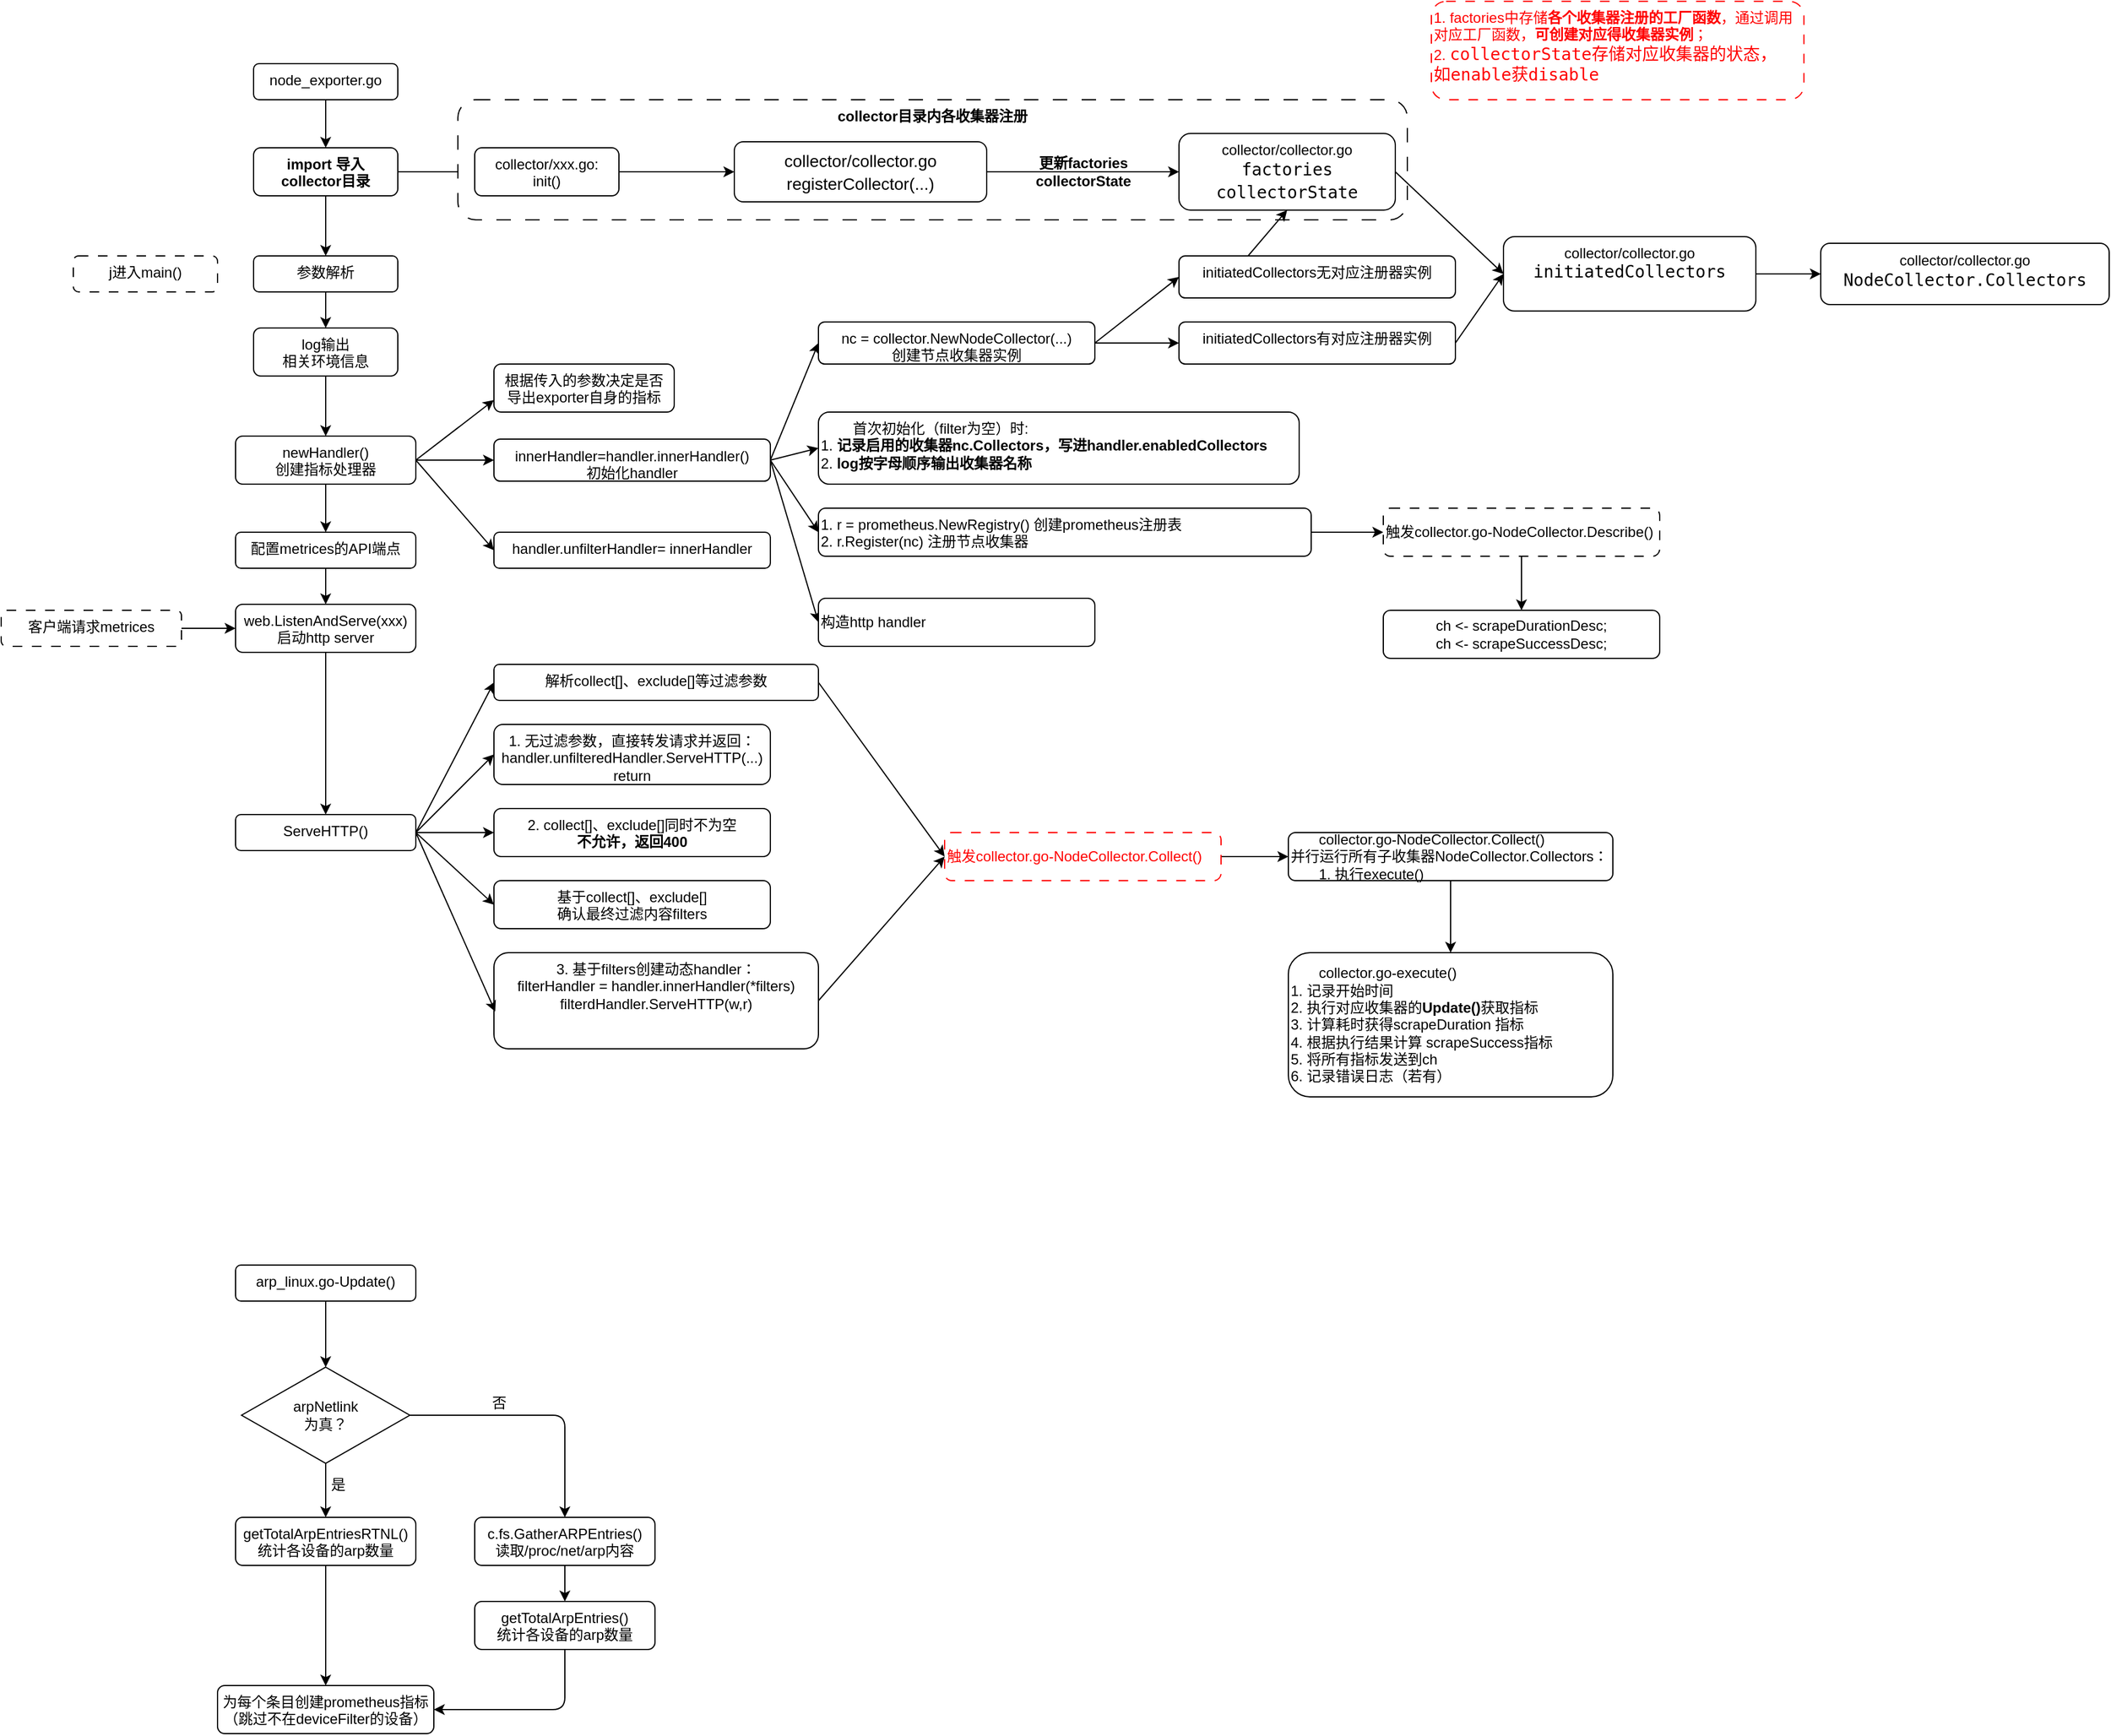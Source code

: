 <mxfile version="28.1.1">
  <diagram name="第 1 页" id="-Inj5p2uARNX9tiPIpZW">
    <mxGraphModel dx="2422" dy="2068" grid="1" gridSize="10" guides="1" tooltips="1" connect="1" arrows="1" fold="1" page="1" pageScale="1" pageWidth="827" pageHeight="1169" math="0" shadow="0">
      <root>
        <mxCell id="0" />
        <mxCell id="1" parent="0" />
        <mxCell id="4" style="edgeStyle=none;html=1;exitX=0.5;exitY=1;exitDx=0;exitDy=0;verticalAlign=top;fontColor=#000000;labelBackgroundColor=none;" parent="1" source="2" target="3" edge="1">
          <mxGeometry relative="1" as="geometry" />
        </mxCell>
        <mxCell id="2" value="node_exporter.go" style="rounded=1;whiteSpace=wrap;html=1;verticalAlign=top;fontColor=#000000;labelBackgroundColor=none;" parent="1" vertex="1">
          <mxGeometry x="110" y="-500" width="120" height="30" as="geometry" />
        </mxCell>
        <mxCell id="8" style="edgeStyle=none;html=1;exitX=1;exitY=0.5;exitDx=0;exitDy=0;entryX=0;entryY=0.5;entryDx=0;entryDy=0;fontColor=#000000;labelBackgroundColor=none;" parent="1" source="3" target="6" edge="1">
          <mxGeometry relative="1" as="geometry" />
        </mxCell>
        <mxCell id="11" style="edgeStyle=none;html=1;exitX=0.5;exitY=1;exitDx=0;exitDy=0;fontColor=#000000;labelBackgroundColor=none;" parent="1" source="3" target="10" edge="1">
          <mxGeometry relative="1" as="geometry" />
        </mxCell>
        <mxCell id="3" value="&lt;b&gt;import 导入&lt;/b&gt;&lt;div&gt;&lt;b&gt;collector目录&lt;/b&gt;&lt;/div&gt;" style="rounded=1;whiteSpace=wrap;html=1;verticalAlign=top;fontColor=#000000;labelBackgroundColor=none;" parent="1" vertex="1">
          <mxGeometry x="110" y="-430" width="120" height="40" as="geometry" />
        </mxCell>
        <mxCell id="5" value="&lt;b&gt;collector目录内各收集器注册&lt;/b&gt;" style="rounded=1;whiteSpace=wrap;html=1;dashed=1;dashPattern=12 12;verticalAlign=top;fontColor=#000000;labelBackgroundColor=none;" parent="1" vertex="1">
          <mxGeometry x="280" y="-470" width="790" height="100" as="geometry" />
        </mxCell>
        <mxCell id="9" style="edgeStyle=none;html=1;exitX=1;exitY=0.5;exitDx=0;exitDy=0;entryX=0;entryY=0.5;entryDx=0;entryDy=0;fontColor=#000000;labelBackgroundColor=none;" parent="1" source="6" target="7" edge="1">
          <mxGeometry relative="1" as="geometry" />
        </mxCell>
        <mxCell id="6" value="&lt;font&gt;collector/xxx.go:&lt;/font&gt;&lt;div&gt;&lt;font&gt;init()&lt;/font&gt;&lt;/div&gt;" style="rounded=1;whiteSpace=wrap;html=1;verticalAlign=top;fontColor=#000000;labelBackgroundColor=none;" parent="1" vertex="1">
          <mxGeometry x="294" y="-430" width="120" height="40" as="geometry" />
        </mxCell>
        <mxCell id="46" style="edgeStyle=none;html=1;exitX=1;exitY=0.5;exitDx=0;exitDy=0;entryX=0;entryY=0.5;entryDx=0;entryDy=0;fontColor=#000000;labelBackgroundColor=none;" parent="1" source="7" target="45" edge="1">
          <mxGeometry relative="1" as="geometry" />
        </mxCell>
        <mxCell id="7" value="&lt;div style=&quot;font-size: 14px; line-height: 19px; white-space: pre;&quot;&gt;&lt;font style=&quot;&quot;&gt;collector/collector.go&lt;/font&gt;&lt;/div&gt;&lt;div style=&quot;font-size: 14px; line-height: 19px; white-space: pre;&quot;&gt;&lt;font style=&quot;&quot;&gt;registerCollector(...)&lt;/font&gt;&lt;/div&gt;" style="rounded=1;whiteSpace=wrap;html=1;verticalAlign=top;fontColor=#000000;labelBackgroundColor=none;" parent="1" vertex="1">
          <mxGeometry x="510" y="-435" width="210" height="50" as="geometry" />
        </mxCell>
        <mxCell id="14" style="edgeStyle=none;html=1;exitX=0.5;exitY=1;exitDx=0;exitDy=0;entryX=0.5;entryY=0;entryDx=0;entryDy=0;fontColor=#000000;labelBackgroundColor=none;" parent="1" source="10" target="13" edge="1">
          <mxGeometry relative="1" as="geometry" />
        </mxCell>
        <mxCell id="10" value="参数解析" style="rounded=1;whiteSpace=wrap;html=1;verticalAlign=top;fontColor=#000000;labelBackgroundColor=none;" parent="1" vertex="1">
          <mxGeometry x="110" y="-340" width="120" height="30" as="geometry" />
        </mxCell>
        <mxCell id="12" value="j进入main()" style="rounded=1;whiteSpace=wrap;html=1;verticalAlign=top;dashed=1;dashPattern=8 8;fontColor=#000000;labelBackgroundColor=none;" parent="1" vertex="1">
          <mxGeometry x="-40" y="-340" width="120" height="30" as="geometry" />
        </mxCell>
        <mxCell id="25" style="edgeStyle=none;html=1;exitX=0.5;exitY=1;exitDx=0;exitDy=0;entryX=0.5;entryY=0;entryDx=0;entryDy=0;fontColor=#000000;labelBackgroundColor=none;" parent="1" source="13" target="17" edge="1">
          <mxGeometry relative="1" as="geometry" />
        </mxCell>
        <mxCell id="13" value="log输出&lt;div&gt;相关环境信息&lt;/div&gt;" style="rounded=1;whiteSpace=wrap;html=1;verticalAlign=top;fontColor=#000000;labelBackgroundColor=none;" parent="1" vertex="1">
          <mxGeometry x="110" y="-280" width="120" height="40" as="geometry" />
        </mxCell>
        <mxCell id="24" style="edgeStyle=none;html=1;exitX=0.5;exitY=1;exitDx=0;exitDy=0;entryX=0.5;entryY=0;entryDx=0;entryDy=0;fontColor=#000000;labelBackgroundColor=none;" parent="1" source="16" target="23" edge="1">
          <mxGeometry relative="1" as="geometry" />
        </mxCell>
        <mxCell id="16" value="配置metrices的API端点" style="rounded=1;whiteSpace=wrap;html=1;verticalAlign=top;fontColor=#000000;labelBackgroundColor=none;" parent="1" vertex="1">
          <mxGeometry x="95" y="-110" width="150" height="30" as="geometry" />
        </mxCell>
        <mxCell id="22" style="edgeStyle=none;html=1;exitX=0.5;exitY=1;exitDx=0;exitDy=0;fontColor=#000000;labelBackgroundColor=none;" parent="1" source="17" target="16" edge="1">
          <mxGeometry relative="1" as="geometry" />
        </mxCell>
        <mxCell id="27" style="edgeStyle=none;html=1;exitX=1;exitY=0.5;exitDx=0;exitDy=0;entryX=0;entryY=0.75;entryDx=0;entryDy=0;fontColor=#000000;labelBackgroundColor=none;" parent="1" source="17" target="18" edge="1">
          <mxGeometry relative="1" as="geometry" />
        </mxCell>
        <mxCell id="28" style="edgeStyle=none;html=1;exitX=1;exitY=0.5;exitDx=0;exitDy=0;entryX=0;entryY=0.5;entryDx=0;entryDy=0;fontColor=#000000;labelBackgroundColor=none;" parent="1" source="17" target="21" edge="1">
          <mxGeometry relative="1" as="geometry" />
        </mxCell>
        <mxCell id="29" style="edgeStyle=none;html=1;exitX=1;exitY=0.5;exitDx=0;exitDy=0;entryX=0;entryY=0.5;entryDx=0;entryDy=0;fontColor=#000000;labelBackgroundColor=none;" parent="1" source="17" target="20" edge="1">
          <mxGeometry relative="1" as="geometry" />
        </mxCell>
        <mxCell id="17" value="newHandler()&lt;div&gt;创建指标处理器&lt;/div&gt;" style="rounded=1;whiteSpace=wrap;html=1;verticalAlign=top;fontColor=#000000;labelBackgroundColor=none;" parent="1" vertex="1">
          <mxGeometry x="95" y="-190" width="150" height="40" as="geometry" />
        </mxCell>
        <mxCell id="18" value="根据传入的参数决定是否&lt;div&gt;导出exporter自身的指标&lt;/div&gt;" style="rounded=1;whiteSpace=wrap;html=1;verticalAlign=top;fontColor=#000000;labelBackgroundColor=none;" parent="1" vertex="1">
          <mxGeometry x="310" y="-250" width="150" height="40" as="geometry" />
        </mxCell>
        <mxCell id="20" value="handler.unfilterHandler= innerHandler" style="rounded=1;whiteSpace=wrap;html=1;verticalAlign=top;fontColor=#000000;labelBackgroundColor=none;" parent="1" vertex="1">
          <mxGeometry x="310" y="-110" width="230" height="30" as="geometry" />
        </mxCell>
        <mxCell id="39" style="edgeStyle=none;html=1;exitX=1;exitY=0.5;exitDx=0;exitDy=0;entryX=0;entryY=0.5;entryDx=0;entryDy=0;fontColor=#000000;labelBackgroundColor=none;" parent="1" source="21" target="35" edge="1">
          <mxGeometry relative="1" as="geometry" />
        </mxCell>
        <mxCell id="40" style="edgeStyle=none;html=1;exitX=1;exitY=0.5;exitDx=0;exitDy=0;entryX=0;entryY=0.5;entryDx=0;entryDy=0;fontColor=#000000;labelBackgroundColor=none;" parent="1" source="21" target="36" edge="1">
          <mxGeometry relative="1" as="geometry" />
        </mxCell>
        <mxCell id="41" style="edgeStyle=none;html=1;exitX=1;exitY=0.5;exitDx=0;exitDy=0;entryX=0;entryY=0.5;entryDx=0;entryDy=0;fontColor=#000000;labelBackgroundColor=none;" parent="1" source="21" target="37" edge="1">
          <mxGeometry relative="1" as="geometry" />
        </mxCell>
        <mxCell id="42" style="edgeStyle=none;html=1;exitX=1;exitY=0.5;exitDx=0;exitDy=0;entryX=0;entryY=0.5;entryDx=0;entryDy=0;fontColor=#000000;labelBackgroundColor=none;" parent="1" source="21" target="38" edge="1">
          <mxGeometry relative="1" as="geometry" />
        </mxCell>
        <mxCell id="21" value="innerHandler=handler.innerHandler()&lt;div&gt;初始化handler&lt;/div&gt;" style="rounded=1;whiteSpace=wrap;html=1;verticalAlign=top;fontColor=#000000;labelBackgroundColor=none;" parent="1" vertex="1">
          <mxGeometry x="310" y="-187.5" width="230" height="35" as="geometry" />
        </mxCell>
        <mxCell id="32" style="edgeStyle=none;html=1;exitX=0.5;exitY=1;exitDx=0;exitDy=0;entryX=0.5;entryY=0;entryDx=0;entryDy=0;fontColor=#000000;labelBackgroundColor=none;" parent="1" source="23" target="31" edge="1">
          <mxGeometry relative="1" as="geometry" />
        </mxCell>
        <mxCell id="23" value="web.ListenAndServe(xxx)&lt;div&gt;启动http server&lt;/div&gt;" style="rounded=1;whiteSpace=wrap;html=1;verticalAlign=top;fontColor=#000000;labelBackgroundColor=none;" parent="1" vertex="1">
          <mxGeometry x="95" y="-50" width="150" height="40" as="geometry" />
        </mxCell>
        <mxCell id="34" style="edgeStyle=none;html=1;exitX=1;exitY=0.5;exitDx=0;exitDy=0;entryX=0;entryY=0.5;entryDx=0;entryDy=0;fontColor=#000000;labelBackgroundColor=none;" parent="1" source="30" target="23" edge="1">
          <mxGeometry relative="1" as="geometry">
            <mxPoint x="90" y="-25" as="targetPoint" />
          </mxGeometry>
        </mxCell>
        <mxCell id="30" value="客户端请求metrices" style="rounded=1;whiteSpace=wrap;html=1;verticalAlign=top;strokeColor=default;dashed=1;dashPattern=8 8;fontColor=#000000;labelBackgroundColor=none;" parent="1" vertex="1">
          <mxGeometry x="-100" y="-45" width="150" height="30" as="geometry" />
        </mxCell>
        <mxCell id="61" style="edgeStyle=none;html=1;exitX=1;exitY=0.5;exitDx=0;exitDy=0;entryX=0;entryY=0.5;entryDx=0;entryDy=0;fontColor=#000000;labelBackgroundColor=none;" parent="1" source="31" target="58" edge="1">
          <mxGeometry relative="1" as="geometry" />
        </mxCell>
        <mxCell id="62" style="edgeStyle=none;html=1;exitX=1;exitY=0.5;exitDx=0;exitDy=0;entryX=0;entryY=0.5;entryDx=0;entryDy=0;fontColor=#000000;labelBackgroundColor=none;" parent="1" source="31" target="59" edge="1">
          <mxGeometry relative="1" as="geometry" />
        </mxCell>
        <mxCell id="63" style="edgeStyle=none;html=1;exitX=1;exitY=0.5;exitDx=0;exitDy=0;entryX=0;entryY=0.5;entryDx=0;entryDy=0;fontColor=#000000;labelBackgroundColor=none;" parent="1" source="31" target="60" edge="1">
          <mxGeometry relative="1" as="geometry" />
        </mxCell>
        <mxCell id="66" style="edgeStyle=none;html=1;exitX=1;exitY=0.5;exitDx=0;exitDy=0;entryX=0;entryY=0.5;entryDx=0;entryDy=0;fontColor=#000000;labelBackgroundColor=none;" parent="1" source="31" target="64" edge="1">
          <mxGeometry relative="1" as="geometry" />
        </mxCell>
        <mxCell id="31" value="ServeHTTP()" style="rounded=1;whiteSpace=wrap;html=1;verticalAlign=top;fontColor=#000000;labelBackgroundColor=none;" parent="1" vertex="1">
          <mxGeometry x="95" y="125" width="150" height="30" as="geometry" />
        </mxCell>
        <mxCell id="54" style="edgeStyle=none;html=1;exitX=1;exitY=0.5;exitDx=0;exitDy=0;entryX=0;entryY=0.5;entryDx=0;entryDy=0;fontColor=#000000;labelBackgroundColor=none;" parent="1" source="35" target="49" edge="1">
          <mxGeometry relative="1" as="geometry" />
        </mxCell>
        <mxCell id="55" style="edgeStyle=none;html=1;exitX=1;exitY=0.5;exitDx=0;exitDy=0;entryX=0;entryY=0.5;entryDx=0;entryDy=0;fontColor=#000000;labelBackgroundColor=none;" parent="1" source="35" target="53" edge="1">
          <mxGeometry relative="1" as="geometry" />
        </mxCell>
        <mxCell id="35" value="nc = collector.NewNodeCollector(...)&lt;div&gt;创建节点收集器实例&lt;/div&gt;" style="rounded=1;whiteSpace=wrap;html=1;verticalAlign=top;fontColor=#000000;labelBackgroundColor=none;" parent="1" vertex="1">
          <mxGeometry x="580" y="-285" width="230" height="35" as="geometry" />
        </mxCell>
        <mxCell id="36" value="&amp;nbsp; &amp;nbsp; &amp;nbsp; &amp;nbsp; 首次初始化（filter为空）时:&lt;div&gt;1. &lt;b&gt;记录启用的收集器nc.Collectors，写进handler.enabledCollectors&lt;/b&gt;&lt;/div&gt;&lt;div&gt;2. &lt;b&gt;log按字母顺序输出收集器名称&lt;/b&gt;&lt;/div&gt;" style="rounded=1;whiteSpace=wrap;html=1;verticalAlign=top;align=left;fontColor=#000000;labelBackgroundColor=none;" parent="1" vertex="1">
          <mxGeometry x="580" y="-210" width="400" height="60" as="geometry" />
        </mxCell>
        <mxCell id="44" style="edgeStyle=none;html=1;exitX=1;exitY=0.5;exitDx=0;exitDy=0;entryX=0;entryY=0.5;entryDx=0;entryDy=0;fontColor=#000000;labelBackgroundColor=none;" parent="1" source="37" target="43" edge="1">
          <mxGeometry relative="1" as="geometry" />
        </mxCell>
        <mxCell id="37" value="1. r = prometheus.NewRegistry() 创建prometheus注册表&lt;div&gt;2. r.Register(nc) 注册节点收集器&lt;/div&gt;" style="rounded=1;whiteSpace=wrap;html=1;verticalAlign=top;align=left;fontColor=#000000;labelBackgroundColor=none;" parent="1" vertex="1">
          <mxGeometry x="580" y="-130" width="410" height="40" as="geometry" />
        </mxCell>
        <mxCell id="38" value="构造http handler" style="rounded=1;whiteSpace=wrap;html=1;verticalAlign=middle;align=left;fontColor=#000000;labelBackgroundColor=none;" parent="1" vertex="1">
          <mxGeometry x="580" y="-55" width="230" height="40" as="geometry" />
        </mxCell>
        <mxCell id="79" style="edgeStyle=none;html=1;exitX=0.5;exitY=1;exitDx=0;exitDy=0;entryX=0.5;entryY=0;entryDx=0;entryDy=0;fontColor=#000000;labelBackgroundColor=none;" parent="1" source="43" target="78" edge="1">
          <mxGeometry relative="1" as="geometry" />
        </mxCell>
        <mxCell id="43" value="&lt;font style=&quot;&quot;&gt;触发collector.go-NodeCollector.Describe()&lt;/font&gt;" style="rounded=1;whiteSpace=wrap;html=1;verticalAlign=middle;align=left;dashed=1;dashPattern=8 8;fontColor=#000000;labelBackgroundColor=none;" parent="1" vertex="1">
          <mxGeometry x="1050" y="-130" width="230" height="40" as="geometry" />
        </mxCell>
        <mxCell id="57" style="edgeStyle=none;html=1;exitX=1;exitY=0.5;exitDx=0;exitDy=0;entryX=0;entryY=0.5;entryDx=0;entryDy=0;fontColor=#000000;labelBackgroundColor=none;" parent="1" source="45" target="48" edge="1">
          <mxGeometry relative="1" as="geometry" />
        </mxCell>
        <mxCell id="45" value="&lt;div&gt;&lt;span style=&quot;&quot;&gt;&lt;font&gt;collector/collector.go&lt;/font&gt;&lt;/span&gt;&lt;/div&gt;&lt;div&gt;&lt;div style=&quot;font-family: &amp;quot;Droid Sans Mono&amp;quot;, &amp;quot;monospace&amp;quot;, monospace; font-size: 14px; line-height: 19px; white-space: pre;&quot;&gt;&lt;span style=&quot;&quot;&gt;&lt;font&gt;factories&lt;/font&gt;&lt;/span&gt;&lt;/div&gt;&lt;/div&gt;&lt;div style=&quot;font-family: &amp;quot;Droid Sans Mono&amp;quot;, &amp;quot;monospace&amp;quot;, monospace; font-size: 14px; line-height: 19px; white-space: pre;&quot;&gt;&lt;span&gt;&lt;font&gt;&lt;div style=&quot;line-height: 19px;&quot;&gt;&lt;span style=&quot;&quot;&gt;&lt;font&gt;collectorState&lt;/font&gt;&lt;/span&gt;&lt;/div&gt;&lt;/font&gt;&lt;/span&gt;&lt;/div&gt;" style="rounded=1;whiteSpace=wrap;html=1;verticalAlign=top;fillColor=none;strokeColor=default;fontColor=#000000;labelBackgroundColor=none;" parent="1" vertex="1">
          <mxGeometry x="880" y="-441.87" width="180" height="63.75" as="geometry" />
        </mxCell>
        <mxCell id="47" value="&lt;b&gt;更新factories&lt;/b&gt;&lt;div&gt;&lt;b&gt;collectorState&lt;/b&gt;&lt;/div&gt;" style="text;html=1;align=center;verticalAlign=middle;resizable=0;points=[];autosize=1;strokeColor=none;fillColor=none;fontColor=#000000;labelBackgroundColor=none;" parent="1" vertex="1">
          <mxGeometry x="750" y="-430" width="100" height="40" as="geometry" />
        </mxCell>
        <mxCell id="52" style="edgeStyle=none;html=1;exitX=1;exitY=0.5;exitDx=0;exitDy=0;entryX=0;entryY=0.5;entryDx=0;entryDy=0;fontColor=#000000;labelBackgroundColor=none;" parent="1" source="48" target="50" edge="1">
          <mxGeometry relative="1" as="geometry" />
        </mxCell>
        <mxCell id="48" value="&lt;div style=&quot;&quot;&gt;&lt;span style=&quot;&quot;&gt;&lt;font&gt;collector/collector.go&lt;/font&gt;&lt;/span&gt;&lt;/div&gt;&lt;div style=&quot;&quot;&gt;&lt;span style=&quot;font-family: &amp;quot;Droid Sans Mono&amp;quot;, &amp;quot;monospace&amp;quot;, monospace; font-size: 14px; white-space: pre;&quot;&gt;initiatedCollectors&lt;/span&gt;&lt;/div&gt;" style="rounded=1;whiteSpace=wrap;html=1;verticalAlign=top;fillColor=none;strokeColor=default;fontColor=#000000;labelBackgroundColor=none;align=center;" parent="1" vertex="1">
          <mxGeometry x="1150" y="-355.94" width="210" height="61.87" as="geometry" />
        </mxCell>
        <mxCell id="51" style="edgeStyle=none;html=1;exitX=1;exitY=0.5;exitDx=0;exitDy=0;entryX=0;entryY=0.5;entryDx=0;entryDy=0;fontColor=#000000;labelBackgroundColor=none;" parent="1" source="49" target="48" edge="1">
          <mxGeometry relative="1" as="geometry">
            <mxPoint x="1147" y="-325" as="targetPoint" />
          </mxGeometry>
        </mxCell>
        <mxCell id="49" value="initiatedCollectors有对应注册器实例" style="rounded=1;whiteSpace=wrap;html=1;verticalAlign=top;fontColor=#000000;labelBackgroundColor=none;" parent="1" vertex="1">
          <mxGeometry x="880" y="-285" width="230" height="35" as="geometry" />
        </mxCell>
        <mxCell id="50" value="&lt;div style=&quot;&quot;&gt;&lt;span style=&quot;&quot;&gt;&lt;font&gt;collector/collector.go&lt;/font&gt;&lt;/span&gt;&lt;/div&gt;&lt;div style=&quot;font-family: &amp;quot;Droid Sans Mono&amp;quot;, &amp;quot;monospace&amp;quot;, monospace; font-size: 14px; line-height: 19px; white-space: pre;&quot;&gt;&lt;span&gt;&lt;font&gt;&lt;div style=&quot;line-height: 19px;&quot;&gt;&lt;span style=&quot;&quot;&gt;&lt;font style=&quot;&quot;&gt;&lt;div style=&quot;line-height: 19px;&quot;&gt;&lt;span style=&quot;&quot;&gt;NodeCollector.Collectors&lt;/span&gt;&lt;/div&gt;&lt;/font&gt;&lt;/span&gt;&lt;/div&gt;&lt;/font&gt;&lt;/span&gt;&lt;/div&gt;" style="rounded=1;whiteSpace=wrap;html=1;verticalAlign=top;fillColor=none;strokeColor=default;fontColor=#000000;labelBackgroundColor=none;align=center;" parent="1" vertex="1">
          <mxGeometry x="1414" y="-350.46" width="240" height="50.93" as="geometry" />
        </mxCell>
        <mxCell id="53" value="initiatedCollectors无对应注册器实例" style="rounded=1;whiteSpace=wrap;html=1;verticalAlign=top;fontColor=#000000;labelBackgroundColor=none;" parent="1" vertex="1">
          <mxGeometry x="880" y="-340" width="230" height="35" as="geometry" />
        </mxCell>
        <mxCell id="56" style="edgeStyle=none;html=1;exitX=0.25;exitY=0;exitDx=0;exitDy=0;entryX=0.5;entryY=1;entryDx=0;entryDy=0;fontColor=#000000;labelBackgroundColor=none;" parent="1" source="53" target="45" edge="1">
          <mxGeometry relative="1" as="geometry" />
        </mxCell>
        <mxCell id="69" style="edgeStyle=none;html=1;exitX=1;exitY=0.5;exitDx=0;exitDy=0;entryX=0;entryY=0.5;entryDx=0;entryDy=0;fontColor=#000000;labelBackgroundColor=none;" parent="1" source="58" target="68" edge="1">
          <mxGeometry relative="1" as="geometry" />
        </mxCell>
        <mxCell id="58" value="解析collect[]、exclude[]等过滤参数" style="rounded=1;whiteSpace=wrap;html=1;verticalAlign=top;fontColor=#000000;labelBackgroundColor=none;" parent="1" vertex="1">
          <mxGeometry x="310" width="270" height="30" as="geometry" />
        </mxCell>
        <mxCell id="59" value="1. 无过滤参数，直接转发请求并返回：&lt;div&gt;handler.unfilteredHandler.ServeHTTP(...)&lt;/div&gt;&lt;div&gt;return&lt;/div&gt;" style="rounded=1;whiteSpace=wrap;html=1;verticalAlign=top;fontColor=#000000;labelBackgroundColor=none;" parent="1" vertex="1">
          <mxGeometry x="310" y="50" width="230" height="50" as="geometry" />
        </mxCell>
        <mxCell id="60" value="&lt;span&gt;&lt;font&gt;2. collect[]、exclude[]同时不为空&lt;/font&gt;&lt;/span&gt;&lt;div&gt;&lt;span style=&quot;&quot;&gt;&lt;b style=&quot;&quot;&gt;&lt;font&gt;不允许，返回400&lt;/font&gt;&lt;/b&gt;&lt;/span&gt;&lt;/div&gt;" style="rounded=1;whiteSpace=wrap;html=1;verticalAlign=top;fontColor=#000000;labelBackgroundColor=none;" parent="1" vertex="1">
          <mxGeometry x="310" y="120" width="230" height="40" as="geometry" />
        </mxCell>
        <mxCell id="64" value="基于collect[]、exclude[]&lt;div&gt;确认最终过滤内容filters&lt;/div&gt;" style="rounded=1;whiteSpace=wrap;html=1;verticalAlign=top;fontColor=#000000;labelBackgroundColor=none;" parent="1" vertex="1">
          <mxGeometry x="310" y="180" width="230" height="40" as="geometry" />
        </mxCell>
        <mxCell id="70" style="edgeStyle=none;html=1;exitX=1;exitY=0.5;exitDx=0;exitDy=0;entryX=0;entryY=0.5;entryDx=0;entryDy=0;fontColor=#000000;labelBackgroundColor=none;" parent="1" source="65" target="68" edge="1">
          <mxGeometry relative="1" as="geometry" />
        </mxCell>
        <mxCell id="65" value="3. 基于filters创建动态handler：&lt;div&gt;filterHandler = handler.innerHandler(*filters)&lt;/div&gt;&lt;div&gt;filterdHandler.ServeHTTP(w,r)&lt;/div&gt;" style="rounded=1;whiteSpace=wrap;html=1;verticalAlign=top;fontColor=#000000;labelBackgroundColor=none;" parent="1" vertex="1">
          <mxGeometry x="310" y="240" width="270" height="80" as="geometry" />
        </mxCell>
        <mxCell id="67" style="edgeStyle=none;html=1;exitX=1;exitY=0.5;exitDx=0;exitDy=0;entryX=0.004;entryY=0.613;entryDx=0;entryDy=0;entryPerimeter=0;fontColor=#000000;labelBackgroundColor=none;" parent="1" source="31" target="65" edge="1">
          <mxGeometry relative="1" as="geometry" />
        </mxCell>
        <mxCell id="76" style="edgeStyle=none;html=1;exitX=1;exitY=0.5;exitDx=0;exitDy=0;entryX=0;entryY=0.5;entryDx=0;entryDy=0;fontColor=#000000;labelBackgroundColor=none;" parent="1" source="68" target="71" edge="1">
          <mxGeometry relative="1" as="geometry" />
        </mxCell>
        <mxCell id="68" value="&lt;font style=&quot;--darkreader-inline-color: var(--darkreader-text-ff0000, #ff1a1a);&quot; data-darkreader-inline-color=&quot;&quot;&gt;触发collector.go-NodeCollector.Collect()&lt;/font&gt;" style="rounded=1;whiteSpace=wrap;html=1;verticalAlign=middle;align=left;dashed=1;dashPattern=8 8;fontColor=#FF0000;labelBackgroundColor=none;strokeColor=#FF0000;" parent="1" vertex="1">
          <mxGeometry x="685" y="140" width="230" height="40" as="geometry" />
        </mxCell>
        <mxCell id="77" style="edgeStyle=none;html=1;exitX=0.5;exitY=1;exitDx=0;exitDy=0;fontColor=#000000;labelBackgroundColor=none;" parent="1" source="71" target="75" edge="1">
          <mxGeometry relative="1" as="geometry" />
        </mxCell>
        <mxCell id="71" value="&lt;font style=&quot;&quot;&gt;&amp;nbsp; &amp;nbsp; &amp;nbsp; &amp;nbsp;collector.go-NodeCollector.Collect()&lt;/font&gt;&lt;div&gt;并行运行所有子收集器NodeCollector.Collectors：&lt;/div&gt;&lt;div&gt;&amp;nbsp; &amp;nbsp; &amp;nbsp; &amp;nbsp;1. 执行execute()&lt;/div&gt;" style="rounded=1;whiteSpace=wrap;html=1;verticalAlign=middle;align=left;fontColor=#000000;labelBackgroundColor=none;" parent="1" vertex="1">
          <mxGeometry x="971" y="140" width="270" height="40" as="geometry" />
        </mxCell>
        <mxCell id="75" value="&lt;font style=&quot;&quot;&gt;&amp;nbsp; &amp;nbsp; &amp;nbsp; &amp;nbsp;collector.go-execute()&lt;/font&gt;&lt;div&gt;&lt;font style=&quot;&quot;&gt;1. 记录开始时间&lt;/font&gt;&lt;/div&gt;&lt;div&gt;&lt;font style=&quot;&quot;&gt;2. 执行对应收集器的&lt;/font&gt;&lt;font style=&quot;&quot;&gt;&lt;b&gt;Update()&lt;/b&gt;&lt;/font&gt;&lt;font style=&quot;&quot;&gt;获取指标&lt;/font&gt;&lt;/div&gt;&lt;div&gt;&lt;font style=&quot;&quot;&gt;3. 计算耗时获得scrapeDuration 指标&lt;/font&gt;&lt;/div&gt;&lt;div&gt;&lt;font style=&quot;&quot;&gt;4. 根据执行结果计算 scrapeSuccess指标&lt;/font&gt;&lt;/div&gt;&lt;div&gt;&lt;font style=&quot;&quot;&gt;5. 将所有指标发送到ch&lt;/font&gt;&lt;/div&gt;&lt;div&gt;&lt;font style=&quot;&quot;&gt;6. 记录错误日志（若有）&lt;/font&gt;&lt;/div&gt;" style="rounded=1;whiteSpace=wrap;html=1;verticalAlign=middle;align=left;fontColor=#000000;labelBackgroundColor=none;" parent="1" vertex="1">
          <mxGeometry x="971" y="240" width="270" height="120" as="geometry" />
        </mxCell>
        <mxCell id="78" value="ch &amp;lt;- scrapeDurationDesc;&lt;div&gt;ch &amp;lt;- scrapeSuccessDesc;&lt;/div&gt;" style="rounded=1;whiteSpace=wrap;html=1;verticalAlign=middle;align=center;fontColor=#000000;labelBackgroundColor=none;" parent="1" vertex="1">
          <mxGeometry x="1050" y="-45" width="230" height="40" as="geometry" />
        </mxCell>
        <mxCell id="80" value="&lt;div style=&quot;&quot;&gt;&lt;font data-darkreader-inline-color=&quot;&quot; style=&quot;--darkreader-inline-color: var(--darkreader-text-ff0000, #ff1a1a); color: rgb(255, 0, 0);&quot;&gt;1. &lt;font&gt;factories中存储&lt;/font&gt;&lt;b style=&quot;&quot;&gt;各个收集器注册的工厂函数&lt;/b&gt;，通过调用对应工厂函数，&lt;b style=&quot;&quot;&gt;可创建对应得收集器实例&lt;/b&gt;；&lt;/font&gt;&lt;/div&gt;&lt;div style=&quot;&quot;&gt;&lt;font data-darkreader-inline-color=&quot;&quot; style=&quot;--darkreader-inline-color: var(--darkreader-text-ff0000, #ff1a1a); color: rgb(255, 0, 0);&quot;&gt;2.&amp;nbsp;&lt;span style=&quot;font-family: &amp;quot;Droid Sans Mono&amp;quot;, &amp;quot;monospace&amp;quot;, monospace; font-size: 14px; text-align: center; white-space: pre;&quot;&gt;&lt;font&gt;collectorState&lt;/font&gt;存储对应收集器的状态，&lt;/span&gt;&lt;/font&gt;&lt;/div&gt;&lt;div style=&quot;&quot;&gt;&lt;span style=&quot;font-family: &amp;quot;Droid Sans Mono&amp;quot;, &amp;quot;monospace&amp;quot;, monospace; font-size: 14px; text-align: center; white-space: pre;&quot;&gt;&lt;font data-darkreader-inline-color=&quot;&quot; style=&quot;--darkreader-inline-color: var(--darkreader-text-ff0000, #ff1a1a); color: rgb(255, 0, 0);&quot;&gt;如enable获disable&lt;/font&gt;&lt;/span&gt;&lt;/div&gt;" style="rounded=1;whiteSpace=wrap;html=1;verticalAlign=top;fillColor=none;strokeColor=#FF0000;fontColor=#000000;labelBackgroundColor=none;align=left;dashed=1;dashPattern=8 8;" parent="1" vertex="1">
          <mxGeometry x="1090" y="-551.87" width="310" height="81.87" as="geometry" />
        </mxCell>
        <mxCell id="84" style="edgeStyle=none;html=1;exitX=0.5;exitY=1;exitDx=0;exitDy=0;entryX=0.5;entryY=0;entryDx=0;entryDy=0;fontColor=#000000;labelBackgroundColor=none;" parent="1" source="82" edge="1">
          <mxGeometry relative="1" as="geometry">
            <mxPoint x="170" y="585" as="targetPoint" />
          </mxGeometry>
        </mxCell>
        <mxCell id="82" value="arp_linux.go-Update()" style="rounded=1;whiteSpace=wrap;html=1;verticalAlign=top;fontColor=#000000;labelBackgroundColor=none;" parent="1" vertex="1">
          <mxGeometry x="95" y="500" width="150" height="30" as="geometry" />
        </mxCell>
        <mxCell id="89" style="edgeStyle=none;html=1;exitX=0.5;exitY=1;exitDx=0;exitDy=0;fontColor=#000000;labelBackgroundColor=none;" parent="1" source="85" target="88" edge="1">
          <mxGeometry relative="1" as="geometry" />
        </mxCell>
        <mxCell id="92" style="edgeStyle=none;html=1;exitX=1;exitY=0.5;exitDx=0;exitDy=0;entryX=0.5;entryY=0;entryDx=0;entryDy=0;fontColor=#000000;labelBackgroundColor=none;" parent="1" source="85" target="91" edge="1">
          <mxGeometry relative="1" as="geometry">
            <Array as="points">
              <mxPoint x="369" y="625" />
            </Array>
          </mxGeometry>
        </mxCell>
        <mxCell id="85" value="arpNetlink&lt;div&gt;为真？&lt;/div&gt;" style="rhombus;whiteSpace=wrap;html=1;fontColor=#000000;labelBackgroundColor=none;" parent="1" vertex="1">
          <mxGeometry x="100" y="585" width="140" height="80" as="geometry" />
        </mxCell>
        <mxCell id="97" style="edgeStyle=none;html=1;exitX=0.5;exitY=1;exitDx=0;exitDy=0;entryX=0.5;entryY=0;entryDx=0;entryDy=0;fontColor=#000000;labelBackgroundColor=none;" parent="1" source="88" target="96" edge="1">
          <mxGeometry relative="1" as="geometry" />
        </mxCell>
        <mxCell id="88" value="getTotalArpEntriesRTNL()&lt;div&gt;统计各设备的arp数量&lt;/div&gt;" style="rounded=1;whiteSpace=wrap;html=1;verticalAlign=top;fontColor=#000000;labelBackgroundColor=none;" parent="1" vertex="1">
          <mxGeometry x="95" y="710" width="150" height="40" as="geometry" />
        </mxCell>
        <mxCell id="90" value="是" style="text;html=1;align=center;verticalAlign=middle;resizable=0;points=[];autosize=1;strokeColor=none;fillColor=none;fontColor=#000000;labelBackgroundColor=none;" parent="1" vertex="1">
          <mxGeometry x="160" y="668" width="40" height="30" as="geometry" />
        </mxCell>
        <mxCell id="95" style="edgeStyle=none;html=1;exitX=0.5;exitY=1;exitDx=0;exitDy=0;fontColor=#000000;labelBackgroundColor=none;" parent="1" source="91" target="94" edge="1">
          <mxGeometry relative="1" as="geometry" />
        </mxCell>
        <mxCell id="91" value="c.fs.GatherARPEntries()&lt;div&gt;读取/proc/net/arp内容&lt;/div&gt;" style="rounded=1;whiteSpace=wrap;html=1;verticalAlign=top;fontColor=#000000;labelBackgroundColor=none;" parent="1" vertex="1">
          <mxGeometry x="294" y="710" width="150" height="40" as="geometry" />
        </mxCell>
        <mxCell id="93" value="否" style="text;html=1;align=center;verticalAlign=middle;resizable=0;points=[];autosize=1;strokeColor=none;fillColor=none;fontColor=#000000;labelBackgroundColor=none;" parent="1" vertex="1">
          <mxGeometry x="294" y="600" width="40" height="30" as="geometry" />
        </mxCell>
        <mxCell id="99" style="edgeStyle=none;html=1;exitX=0.5;exitY=1;exitDx=0;exitDy=0;entryX=1;entryY=0.5;entryDx=0;entryDy=0;fontColor=#000000;labelBackgroundColor=none;" parent="1" source="94" target="96" edge="1">
          <mxGeometry relative="1" as="geometry">
            <Array as="points">
              <mxPoint x="369" y="870" />
            </Array>
          </mxGeometry>
        </mxCell>
        <mxCell id="94" value="getTotalArpEntries()&lt;div&gt;统计各设备的arp数量&lt;/div&gt;" style="rounded=1;whiteSpace=wrap;html=1;verticalAlign=top;fontColor=#000000;labelBackgroundColor=none;" parent="1" vertex="1">
          <mxGeometry x="294" y="780" width="150" height="40" as="geometry" />
        </mxCell>
        <mxCell id="96" value="为每个条目创建prometheus指标&lt;div&gt;（跳过不在deviceFilter的设备）&lt;/div&gt;" style="rounded=1;whiteSpace=wrap;html=1;verticalAlign=top;fontColor=#000000;labelBackgroundColor=none;" parent="1" vertex="1">
          <mxGeometry x="80" y="850" width="180" height="40" as="geometry" />
        </mxCell>
      </root>
    </mxGraphModel>
  </diagram>
</mxfile>
